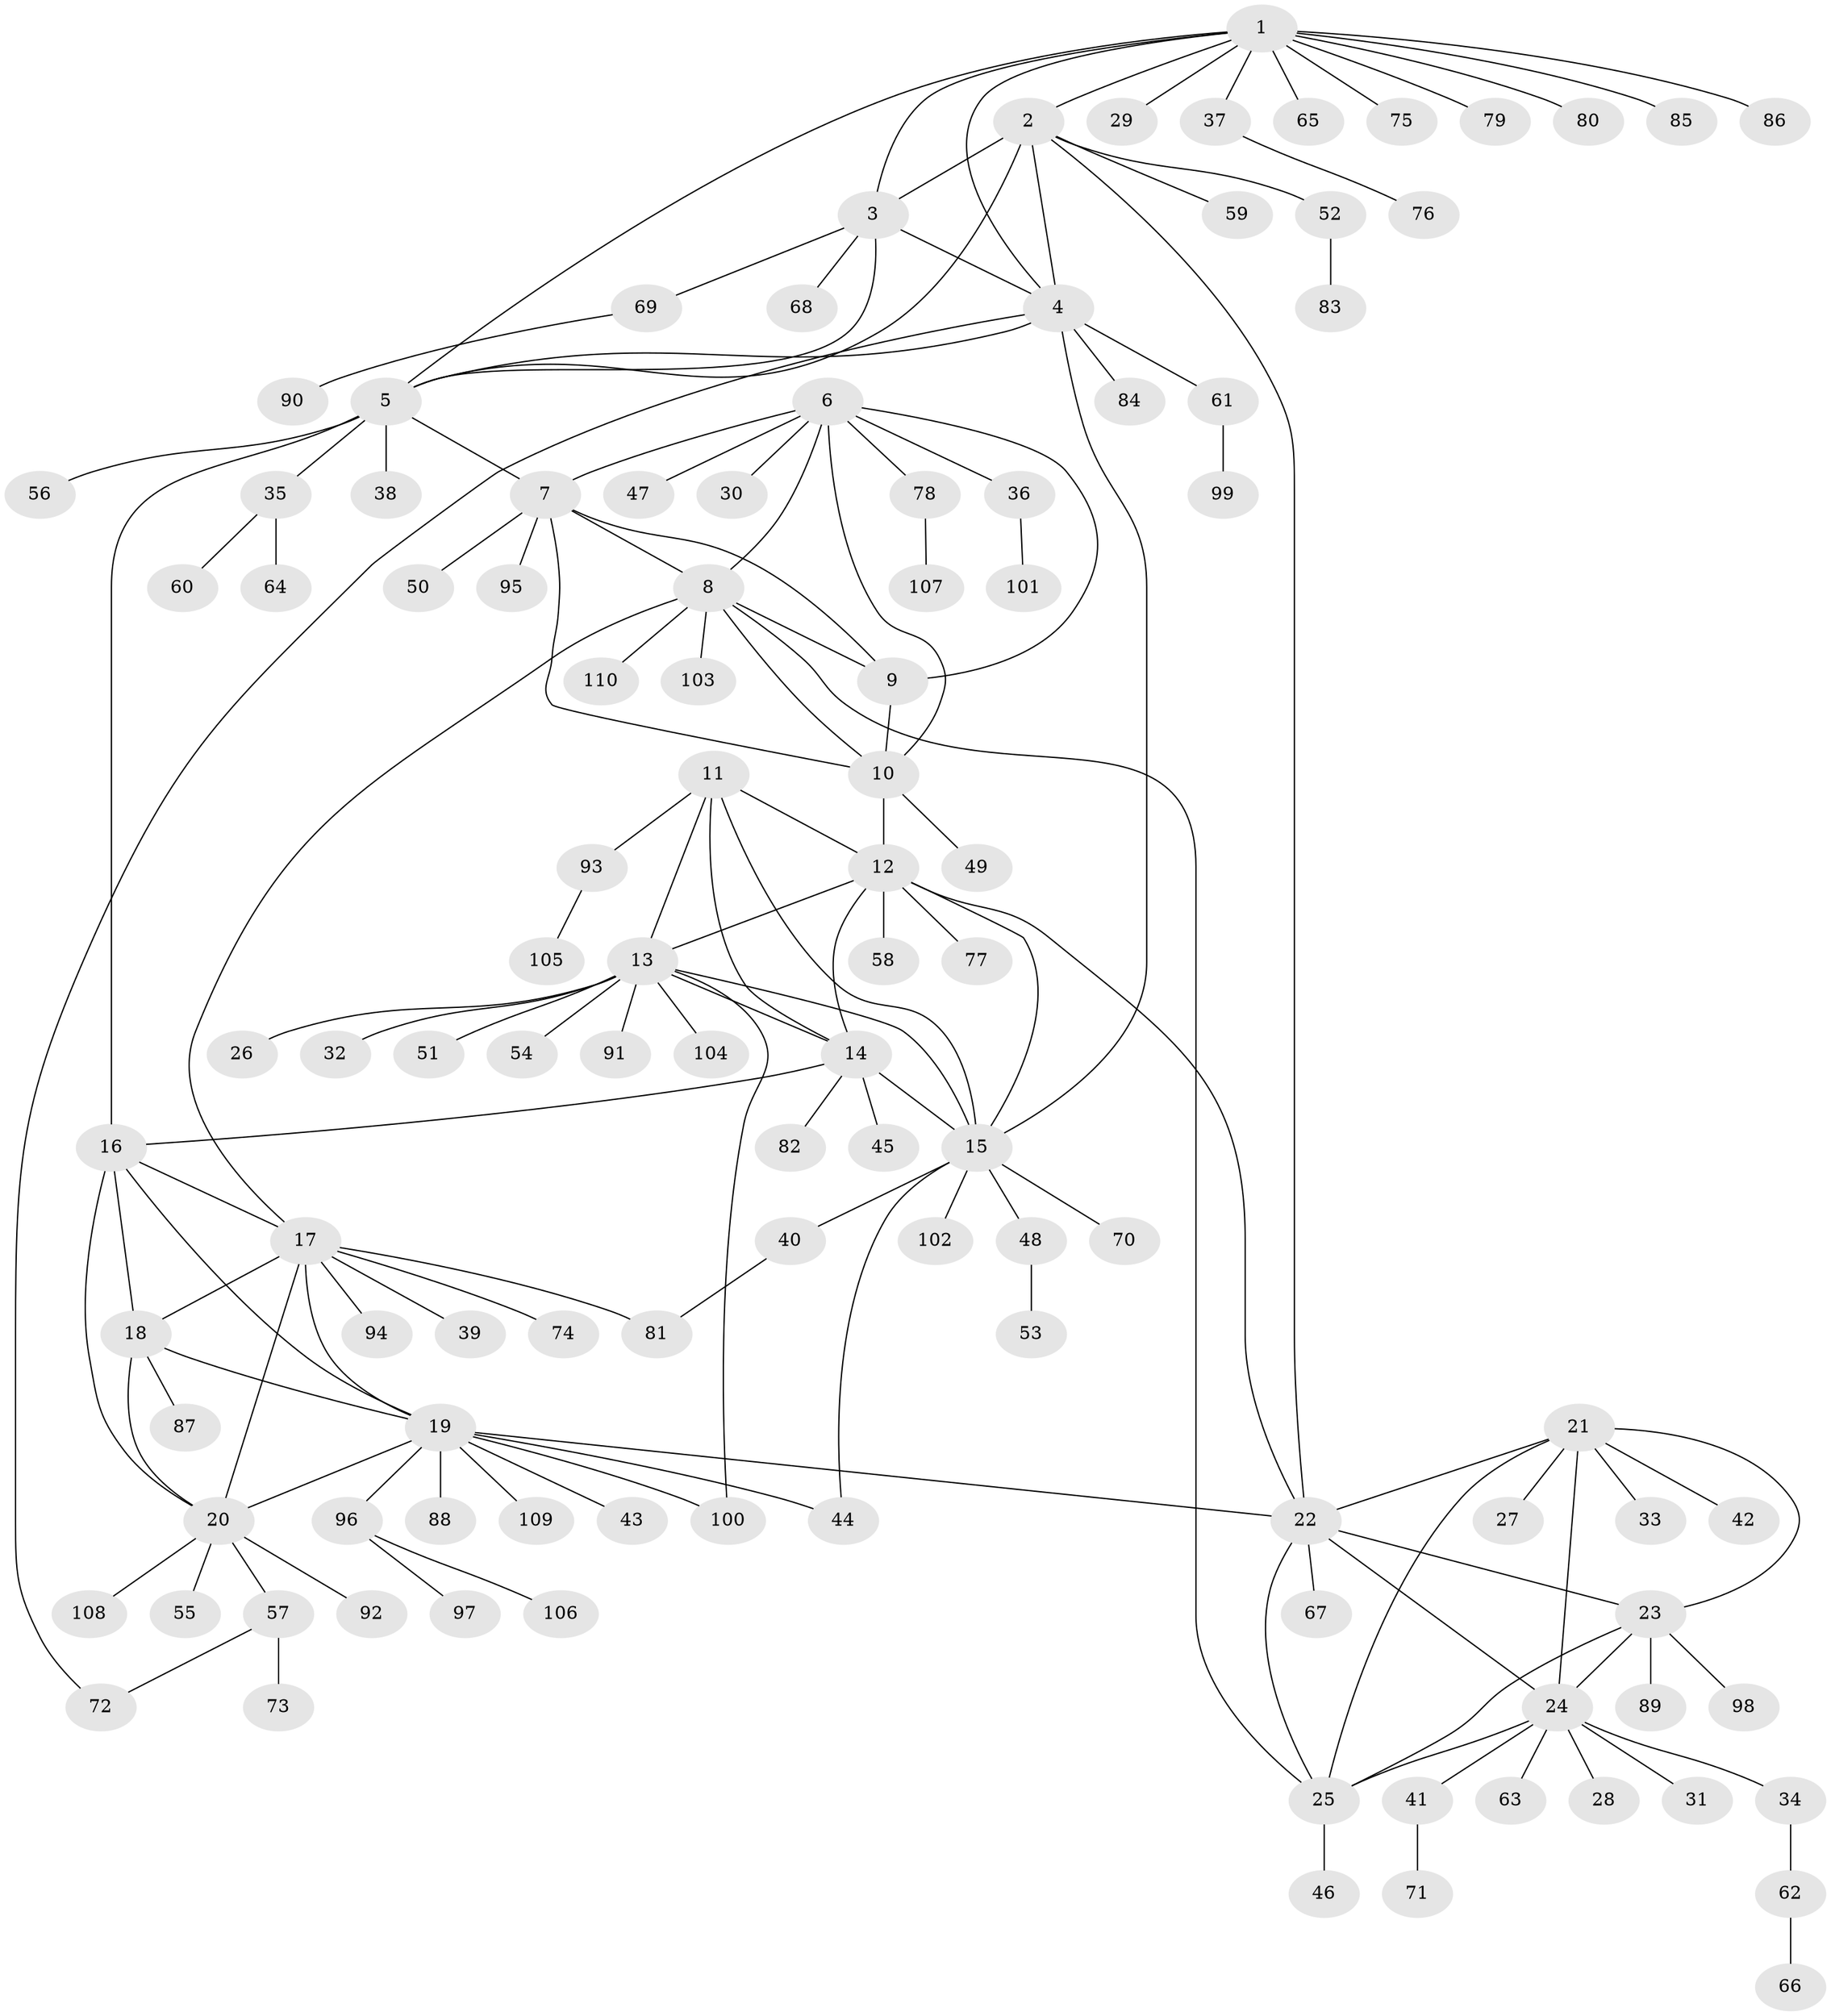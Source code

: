 // Generated by graph-tools (version 1.1) at 2025/50/03/09/25 03:50:28]
// undirected, 110 vertices, 149 edges
graph export_dot {
graph [start="1"]
  node [color=gray90,style=filled];
  1;
  2;
  3;
  4;
  5;
  6;
  7;
  8;
  9;
  10;
  11;
  12;
  13;
  14;
  15;
  16;
  17;
  18;
  19;
  20;
  21;
  22;
  23;
  24;
  25;
  26;
  27;
  28;
  29;
  30;
  31;
  32;
  33;
  34;
  35;
  36;
  37;
  38;
  39;
  40;
  41;
  42;
  43;
  44;
  45;
  46;
  47;
  48;
  49;
  50;
  51;
  52;
  53;
  54;
  55;
  56;
  57;
  58;
  59;
  60;
  61;
  62;
  63;
  64;
  65;
  66;
  67;
  68;
  69;
  70;
  71;
  72;
  73;
  74;
  75;
  76;
  77;
  78;
  79;
  80;
  81;
  82;
  83;
  84;
  85;
  86;
  87;
  88;
  89;
  90;
  91;
  92;
  93;
  94;
  95;
  96;
  97;
  98;
  99;
  100;
  101;
  102;
  103;
  104;
  105;
  106;
  107;
  108;
  109;
  110;
  1 -- 2;
  1 -- 3;
  1 -- 4;
  1 -- 5;
  1 -- 29;
  1 -- 37;
  1 -- 65;
  1 -- 75;
  1 -- 79;
  1 -- 80;
  1 -- 85;
  1 -- 86;
  2 -- 3;
  2 -- 4;
  2 -- 5;
  2 -- 22;
  2 -- 52;
  2 -- 59;
  3 -- 4;
  3 -- 5;
  3 -- 68;
  3 -- 69;
  4 -- 5;
  4 -- 15;
  4 -- 61;
  4 -- 72;
  4 -- 84;
  5 -- 7;
  5 -- 16;
  5 -- 35;
  5 -- 38;
  5 -- 56;
  6 -- 7;
  6 -- 8;
  6 -- 9;
  6 -- 10;
  6 -- 30;
  6 -- 36;
  6 -- 47;
  6 -- 78;
  7 -- 8;
  7 -- 9;
  7 -- 10;
  7 -- 50;
  7 -- 95;
  8 -- 9;
  8 -- 10;
  8 -- 17;
  8 -- 25;
  8 -- 103;
  8 -- 110;
  9 -- 10;
  10 -- 12;
  10 -- 49;
  11 -- 12;
  11 -- 13;
  11 -- 14;
  11 -- 15;
  11 -- 93;
  12 -- 13;
  12 -- 14;
  12 -- 15;
  12 -- 22;
  12 -- 58;
  12 -- 77;
  13 -- 14;
  13 -- 15;
  13 -- 26;
  13 -- 32;
  13 -- 51;
  13 -- 54;
  13 -- 91;
  13 -- 100;
  13 -- 104;
  14 -- 15;
  14 -- 16;
  14 -- 45;
  14 -- 82;
  15 -- 40;
  15 -- 44;
  15 -- 48;
  15 -- 70;
  15 -- 102;
  16 -- 17;
  16 -- 18;
  16 -- 19;
  16 -- 20;
  17 -- 18;
  17 -- 19;
  17 -- 20;
  17 -- 39;
  17 -- 74;
  17 -- 81;
  17 -- 94;
  18 -- 19;
  18 -- 20;
  18 -- 87;
  19 -- 20;
  19 -- 22;
  19 -- 43;
  19 -- 44;
  19 -- 88;
  19 -- 96;
  19 -- 100;
  19 -- 109;
  20 -- 55;
  20 -- 57;
  20 -- 92;
  20 -- 108;
  21 -- 22;
  21 -- 23;
  21 -- 24;
  21 -- 25;
  21 -- 27;
  21 -- 33;
  21 -- 42;
  22 -- 23;
  22 -- 24;
  22 -- 25;
  22 -- 67;
  23 -- 24;
  23 -- 25;
  23 -- 89;
  23 -- 98;
  24 -- 25;
  24 -- 28;
  24 -- 31;
  24 -- 34;
  24 -- 41;
  24 -- 63;
  25 -- 46;
  34 -- 62;
  35 -- 60;
  35 -- 64;
  36 -- 101;
  37 -- 76;
  40 -- 81;
  41 -- 71;
  48 -- 53;
  52 -- 83;
  57 -- 72;
  57 -- 73;
  61 -- 99;
  62 -- 66;
  69 -- 90;
  78 -- 107;
  93 -- 105;
  96 -- 97;
  96 -- 106;
}
